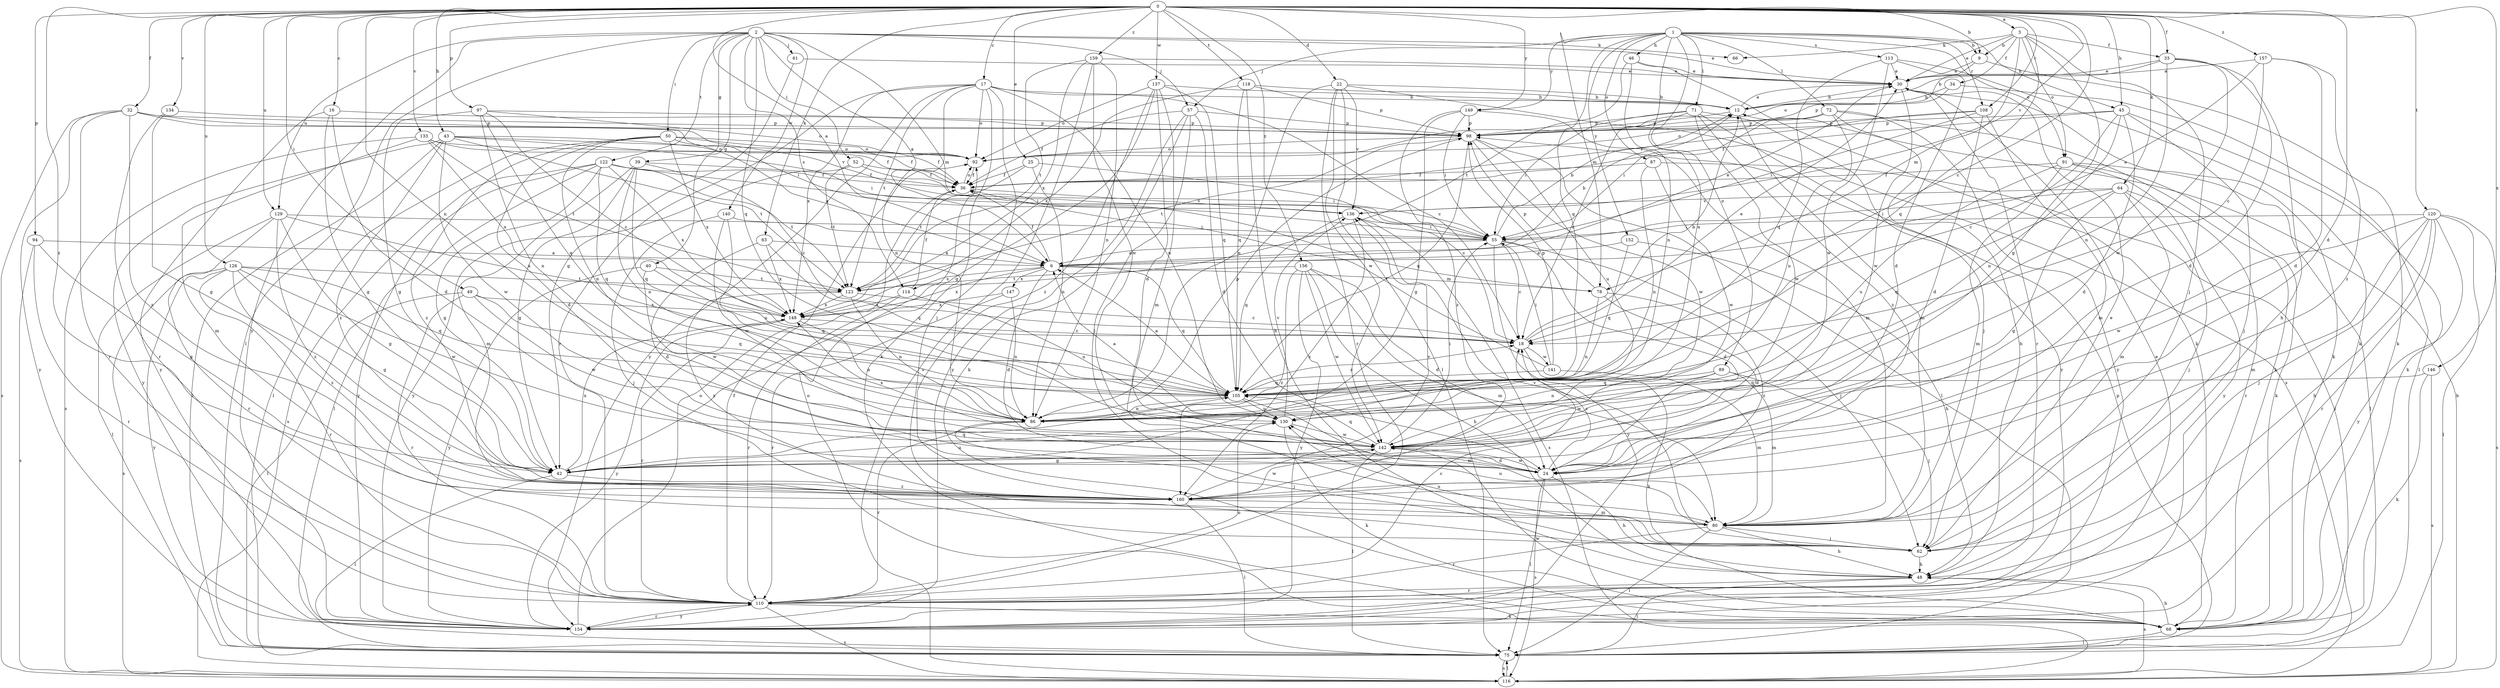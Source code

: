 strict digraph  {
0;
1;
2;
3;
6;
9;
12;
16;
17;
18;
22;
24;
25;
30;
32;
33;
34;
36;
39;
40;
42;
43;
45;
46;
48;
49;
50;
52;
55;
57;
61;
62;
63;
64;
66;
68;
71;
72;
75;
78;
80;
86;
87;
89;
91;
92;
94;
97;
98;
105;
108;
110;
113;
114;
116;
118;
120;
122;
123;
126;
129;
130;
133;
134;
136;
137;
140;
141;
142;
146;
147;
148;
149;
152;
154;
156;
157;
159;
160;
0 -> 3  [label=a];
0 -> 6  [label=a];
0 -> 9  [label=b];
0 -> 16  [label=c];
0 -> 17  [label=c];
0 -> 18  [label=c];
0 -> 22  [label=d];
0 -> 24  [label=d];
0 -> 25  [label=e];
0 -> 32  [label=f];
0 -> 33  [label=f];
0 -> 43  [label=h];
0 -> 45  [label=h];
0 -> 49  [label=i];
0 -> 63  [label=k];
0 -> 64  [label=k];
0 -> 86  [label=n];
0 -> 94  [label=p];
0 -> 97  [label=p];
0 -> 108  [label=r];
0 -> 118  [label=t];
0 -> 120  [label=t];
0 -> 126  [label=u];
0 -> 129  [label=u];
0 -> 133  [label=v];
0 -> 134  [label=v];
0 -> 136  [label=v];
0 -> 137  [label=w];
0 -> 146  [label=x];
0 -> 149  [label=y];
0 -> 156  [label=z];
0 -> 157  [label=z];
0 -> 159  [label=z];
0 -> 160  [label=z];
1 -> 9  [label=b];
1 -> 45  [label=h];
1 -> 46  [label=h];
1 -> 57  [label=j];
1 -> 71  [label=l];
1 -> 72  [label=l];
1 -> 78  [label=m];
1 -> 86  [label=n];
1 -> 87  [label=o];
1 -> 89  [label=o];
1 -> 91  [label=o];
1 -> 105  [label=q];
1 -> 108  [label=r];
1 -> 113  [label=s];
1 -> 149  [label=y];
1 -> 152  [label=y];
2 -> 6  [label=a];
2 -> 30  [label=e];
2 -> 39  [label=g];
2 -> 40  [label=g];
2 -> 50  [label=i];
2 -> 52  [label=i];
2 -> 57  [label=j];
2 -> 61  [label=j];
2 -> 66  [label=k];
2 -> 75  [label=l];
2 -> 78  [label=m];
2 -> 105  [label=q];
2 -> 114  [label=s];
2 -> 122  [label=t];
2 -> 129  [label=u];
2 -> 140  [label=w];
2 -> 154  [label=y];
3 -> 9  [label=b];
3 -> 30  [label=e];
3 -> 33  [label=f];
3 -> 34  [label=f];
3 -> 42  [label=g];
3 -> 62  [label=j];
3 -> 66  [label=k];
3 -> 78  [label=m];
3 -> 91  [label=o];
3 -> 105  [label=q];
6 -> 12  [label=b];
6 -> 24  [label=d];
6 -> 30  [label=e];
6 -> 36  [label=f];
6 -> 78  [label=m];
6 -> 105  [label=q];
6 -> 114  [label=s];
6 -> 147  [label=x];
6 -> 148  [label=x];
9 -> 30  [label=e];
9 -> 68  [label=k];
9 -> 92  [label=o];
12 -> 30  [label=e];
12 -> 80  [label=m];
12 -> 98  [label=p];
16 -> 24  [label=d];
16 -> 42  [label=g];
16 -> 98  [label=p];
16 -> 154  [label=y];
17 -> 12  [label=b];
17 -> 18  [label=c];
17 -> 62  [label=j];
17 -> 68  [label=k];
17 -> 86  [label=n];
17 -> 92  [label=o];
17 -> 110  [label=r];
17 -> 123  [label=t];
17 -> 130  [label=u];
17 -> 148  [label=x];
17 -> 154  [label=y];
18 -> 12  [label=b];
18 -> 30  [label=e];
18 -> 68  [label=k];
18 -> 141  [label=w];
22 -> 12  [label=b];
22 -> 75  [label=l];
22 -> 86  [label=n];
22 -> 110  [label=r];
22 -> 116  [label=s];
22 -> 136  [label=v];
22 -> 142  [label=w];
24 -> 18  [label=c];
24 -> 48  [label=h];
24 -> 75  [label=l];
24 -> 116  [label=s];
24 -> 142  [label=w];
25 -> 18  [label=c];
25 -> 36  [label=f];
25 -> 86  [label=n];
25 -> 123  [label=t];
30 -> 12  [label=b];
30 -> 68  [label=k];
30 -> 110  [label=r];
30 -> 142  [label=w];
32 -> 55  [label=i];
32 -> 98  [label=p];
32 -> 110  [label=r];
32 -> 116  [label=s];
32 -> 136  [label=v];
32 -> 154  [label=y];
32 -> 160  [label=z];
33 -> 12  [label=b];
33 -> 24  [label=d];
33 -> 30  [label=e];
33 -> 48  [label=h];
33 -> 86  [label=n];
33 -> 142  [label=w];
34 -> 12  [label=b];
34 -> 75  [label=l];
34 -> 98  [label=p];
36 -> 92  [label=o];
36 -> 136  [label=v];
39 -> 18  [label=c];
39 -> 36  [label=f];
39 -> 42  [label=g];
39 -> 80  [label=m];
39 -> 86  [label=n];
39 -> 105  [label=q];
40 -> 105  [label=q];
40 -> 123  [label=t];
40 -> 142  [label=w];
40 -> 154  [label=y];
42 -> 75  [label=l];
42 -> 105  [label=q];
42 -> 130  [label=u];
42 -> 148  [label=x];
42 -> 160  [label=z];
43 -> 36  [label=f];
43 -> 55  [label=i];
43 -> 75  [label=l];
43 -> 92  [label=o];
43 -> 123  [label=t];
43 -> 142  [label=w];
43 -> 154  [label=y];
43 -> 160  [label=z];
45 -> 18  [label=c];
45 -> 24  [label=d];
45 -> 36  [label=f];
45 -> 62  [label=j];
45 -> 68  [label=k];
45 -> 86  [label=n];
45 -> 98  [label=p];
46 -> 30  [label=e];
46 -> 68  [label=k];
46 -> 86  [label=n];
46 -> 123  [label=t];
48 -> 75  [label=l];
48 -> 110  [label=r];
48 -> 116  [label=s];
49 -> 75  [label=l];
49 -> 105  [label=q];
49 -> 110  [label=r];
49 -> 142  [label=w];
49 -> 148  [label=x];
50 -> 6  [label=a];
50 -> 24  [label=d];
50 -> 36  [label=f];
50 -> 75  [label=l];
50 -> 86  [label=n];
50 -> 92  [label=o];
50 -> 148  [label=x];
50 -> 160  [label=z];
52 -> 36  [label=f];
52 -> 55  [label=i];
52 -> 123  [label=t];
52 -> 154  [label=y];
55 -> 6  [label=a];
55 -> 12  [label=b];
55 -> 18  [label=c];
55 -> 24  [label=d];
55 -> 62  [label=j];
55 -> 154  [label=y];
57 -> 24  [label=d];
57 -> 36  [label=f];
57 -> 62  [label=j];
57 -> 68  [label=k];
57 -> 98  [label=p];
57 -> 154  [label=y];
61 -> 30  [label=e];
61 -> 42  [label=g];
62 -> 30  [label=e];
62 -> 48  [label=h];
62 -> 130  [label=u];
62 -> 136  [label=v];
63 -> 6  [label=a];
63 -> 24  [label=d];
63 -> 105  [label=q];
63 -> 148  [label=x];
64 -> 42  [label=g];
64 -> 55  [label=i];
64 -> 62  [label=j];
64 -> 80  [label=m];
64 -> 105  [label=q];
64 -> 110  [label=r];
64 -> 136  [label=v];
68 -> 48  [label=h];
68 -> 75  [label=l];
68 -> 92  [label=o];
68 -> 142  [label=w];
71 -> 18  [label=c];
71 -> 55  [label=i];
71 -> 62  [label=j];
71 -> 98  [label=p];
71 -> 142  [label=w];
71 -> 154  [label=y];
71 -> 160  [label=z];
72 -> 48  [label=h];
72 -> 55  [label=i];
72 -> 68  [label=k];
72 -> 92  [label=o];
72 -> 98  [label=p];
72 -> 130  [label=u];
72 -> 154  [label=y];
75 -> 98  [label=p];
75 -> 116  [label=s];
78 -> 24  [label=d];
78 -> 86  [label=n];
78 -> 98  [label=p];
78 -> 160  [label=z];
80 -> 48  [label=h];
80 -> 62  [label=j];
80 -> 75  [label=l];
80 -> 110  [label=r];
80 -> 130  [label=u];
86 -> 62  [label=j];
86 -> 98  [label=p];
86 -> 110  [label=r];
87 -> 36  [label=f];
87 -> 75  [label=l];
87 -> 86  [label=n];
87 -> 142  [label=w];
89 -> 62  [label=j];
89 -> 80  [label=m];
89 -> 86  [label=n];
89 -> 105  [label=q];
89 -> 142  [label=w];
91 -> 36  [label=f];
91 -> 68  [label=k];
91 -> 75  [label=l];
91 -> 80  [label=m];
91 -> 130  [label=u];
91 -> 154  [label=y];
92 -> 36  [label=f];
94 -> 6  [label=a];
94 -> 42  [label=g];
94 -> 110  [label=r];
94 -> 116  [label=s];
97 -> 18  [label=c];
97 -> 42  [label=g];
97 -> 86  [label=n];
97 -> 92  [label=o];
97 -> 98  [label=p];
97 -> 105  [label=q];
98 -> 75  [label=l];
98 -> 92  [label=o];
98 -> 105  [label=q];
98 -> 123  [label=t];
98 -> 130  [label=u];
98 -> 142  [label=w];
105 -> 6  [label=a];
105 -> 18  [label=c];
105 -> 80  [label=m];
105 -> 86  [label=n];
105 -> 130  [label=u];
108 -> 24  [label=d];
108 -> 36  [label=f];
108 -> 55  [label=i];
108 -> 80  [label=m];
108 -> 98  [label=p];
110 -> 18  [label=c];
110 -> 36  [label=f];
110 -> 68  [label=k];
110 -> 116  [label=s];
110 -> 130  [label=u];
110 -> 154  [label=y];
113 -> 24  [label=d];
113 -> 30  [label=e];
113 -> 68  [label=k];
113 -> 105  [label=q];
113 -> 142  [label=w];
114 -> 36  [label=f];
114 -> 110  [label=r];
114 -> 130  [label=u];
114 -> 148  [label=x];
116 -> 12  [label=b];
116 -> 75  [label=l];
118 -> 12  [label=b];
118 -> 48  [label=h];
118 -> 98  [label=p];
118 -> 105  [label=q];
118 -> 148  [label=x];
120 -> 48  [label=h];
120 -> 55  [label=i];
120 -> 62  [label=j];
120 -> 75  [label=l];
120 -> 80  [label=m];
120 -> 110  [label=r];
120 -> 116  [label=s];
120 -> 142  [label=w];
120 -> 154  [label=y];
122 -> 36  [label=f];
122 -> 42  [label=g];
122 -> 55  [label=i];
122 -> 75  [label=l];
122 -> 105  [label=q];
122 -> 116  [label=s];
122 -> 123  [label=t];
122 -> 148  [label=x];
122 -> 154  [label=y];
123 -> 18  [label=c];
123 -> 86  [label=n];
123 -> 148  [label=x];
123 -> 160  [label=z];
126 -> 42  [label=g];
126 -> 105  [label=q];
126 -> 110  [label=r];
126 -> 116  [label=s];
126 -> 123  [label=t];
126 -> 142  [label=w];
126 -> 154  [label=y];
126 -> 160  [label=z];
129 -> 42  [label=g];
129 -> 55  [label=i];
129 -> 75  [label=l];
129 -> 110  [label=r];
129 -> 148  [label=x];
129 -> 160  [label=z];
130 -> 6  [label=a];
130 -> 68  [label=k];
130 -> 136  [label=v];
130 -> 142  [label=w];
133 -> 36  [label=f];
133 -> 80  [label=m];
133 -> 92  [label=o];
133 -> 116  [label=s];
133 -> 123  [label=t];
133 -> 148  [label=x];
134 -> 42  [label=g];
134 -> 98  [label=p];
134 -> 110  [label=r];
136 -> 55  [label=i];
136 -> 105  [label=q];
136 -> 116  [label=s];
136 -> 160  [label=z];
137 -> 12  [label=b];
137 -> 24  [label=d];
137 -> 42  [label=g];
137 -> 80  [label=m];
137 -> 92  [label=o];
137 -> 105  [label=q];
137 -> 160  [label=z];
140 -> 55  [label=i];
140 -> 62  [label=j];
140 -> 130  [label=u];
140 -> 142  [label=w];
141 -> 36  [label=f];
141 -> 55  [label=i];
141 -> 80  [label=m];
141 -> 98  [label=p];
141 -> 105  [label=q];
142 -> 24  [label=d];
142 -> 42  [label=g];
142 -> 55  [label=i];
142 -> 75  [label=l];
142 -> 105  [label=q];
142 -> 148  [label=x];
146 -> 68  [label=k];
146 -> 105  [label=q];
146 -> 116  [label=s];
147 -> 86  [label=n];
147 -> 110  [label=r];
147 -> 148  [label=x];
148 -> 18  [label=c];
148 -> 86  [label=n];
148 -> 110  [label=r];
148 -> 154  [label=y];
149 -> 42  [label=g];
149 -> 55  [label=i];
149 -> 80  [label=m];
149 -> 98  [label=p];
149 -> 160  [label=z];
152 -> 6  [label=a];
152 -> 48  [label=h];
152 -> 105  [label=q];
154 -> 30  [label=e];
154 -> 92  [label=o];
154 -> 110  [label=r];
156 -> 24  [label=d];
156 -> 48  [label=h];
156 -> 80  [label=m];
156 -> 123  [label=t];
156 -> 142  [label=w];
156 -> 154  [label=y];
156 -> 160  [label=z];
157 -> 6  [label=a];
157 -> 18  [label=c];
157 -> 24  [label=d];
157 -> 30  [label=e];
157 -> 160  [label=z];
159 -> 30  [label=e];
159 -> 86  [label=n];
159 -> 116  [label=s];
159 -> 123  [label=t];
159 -> 142  [label=w];
159 -> 148  [label=x];
160 -> 75  [label=l];
160 -> 80  [label=m];
160 -> 136  [label=v];
160 -> 142  [label=w];
}
